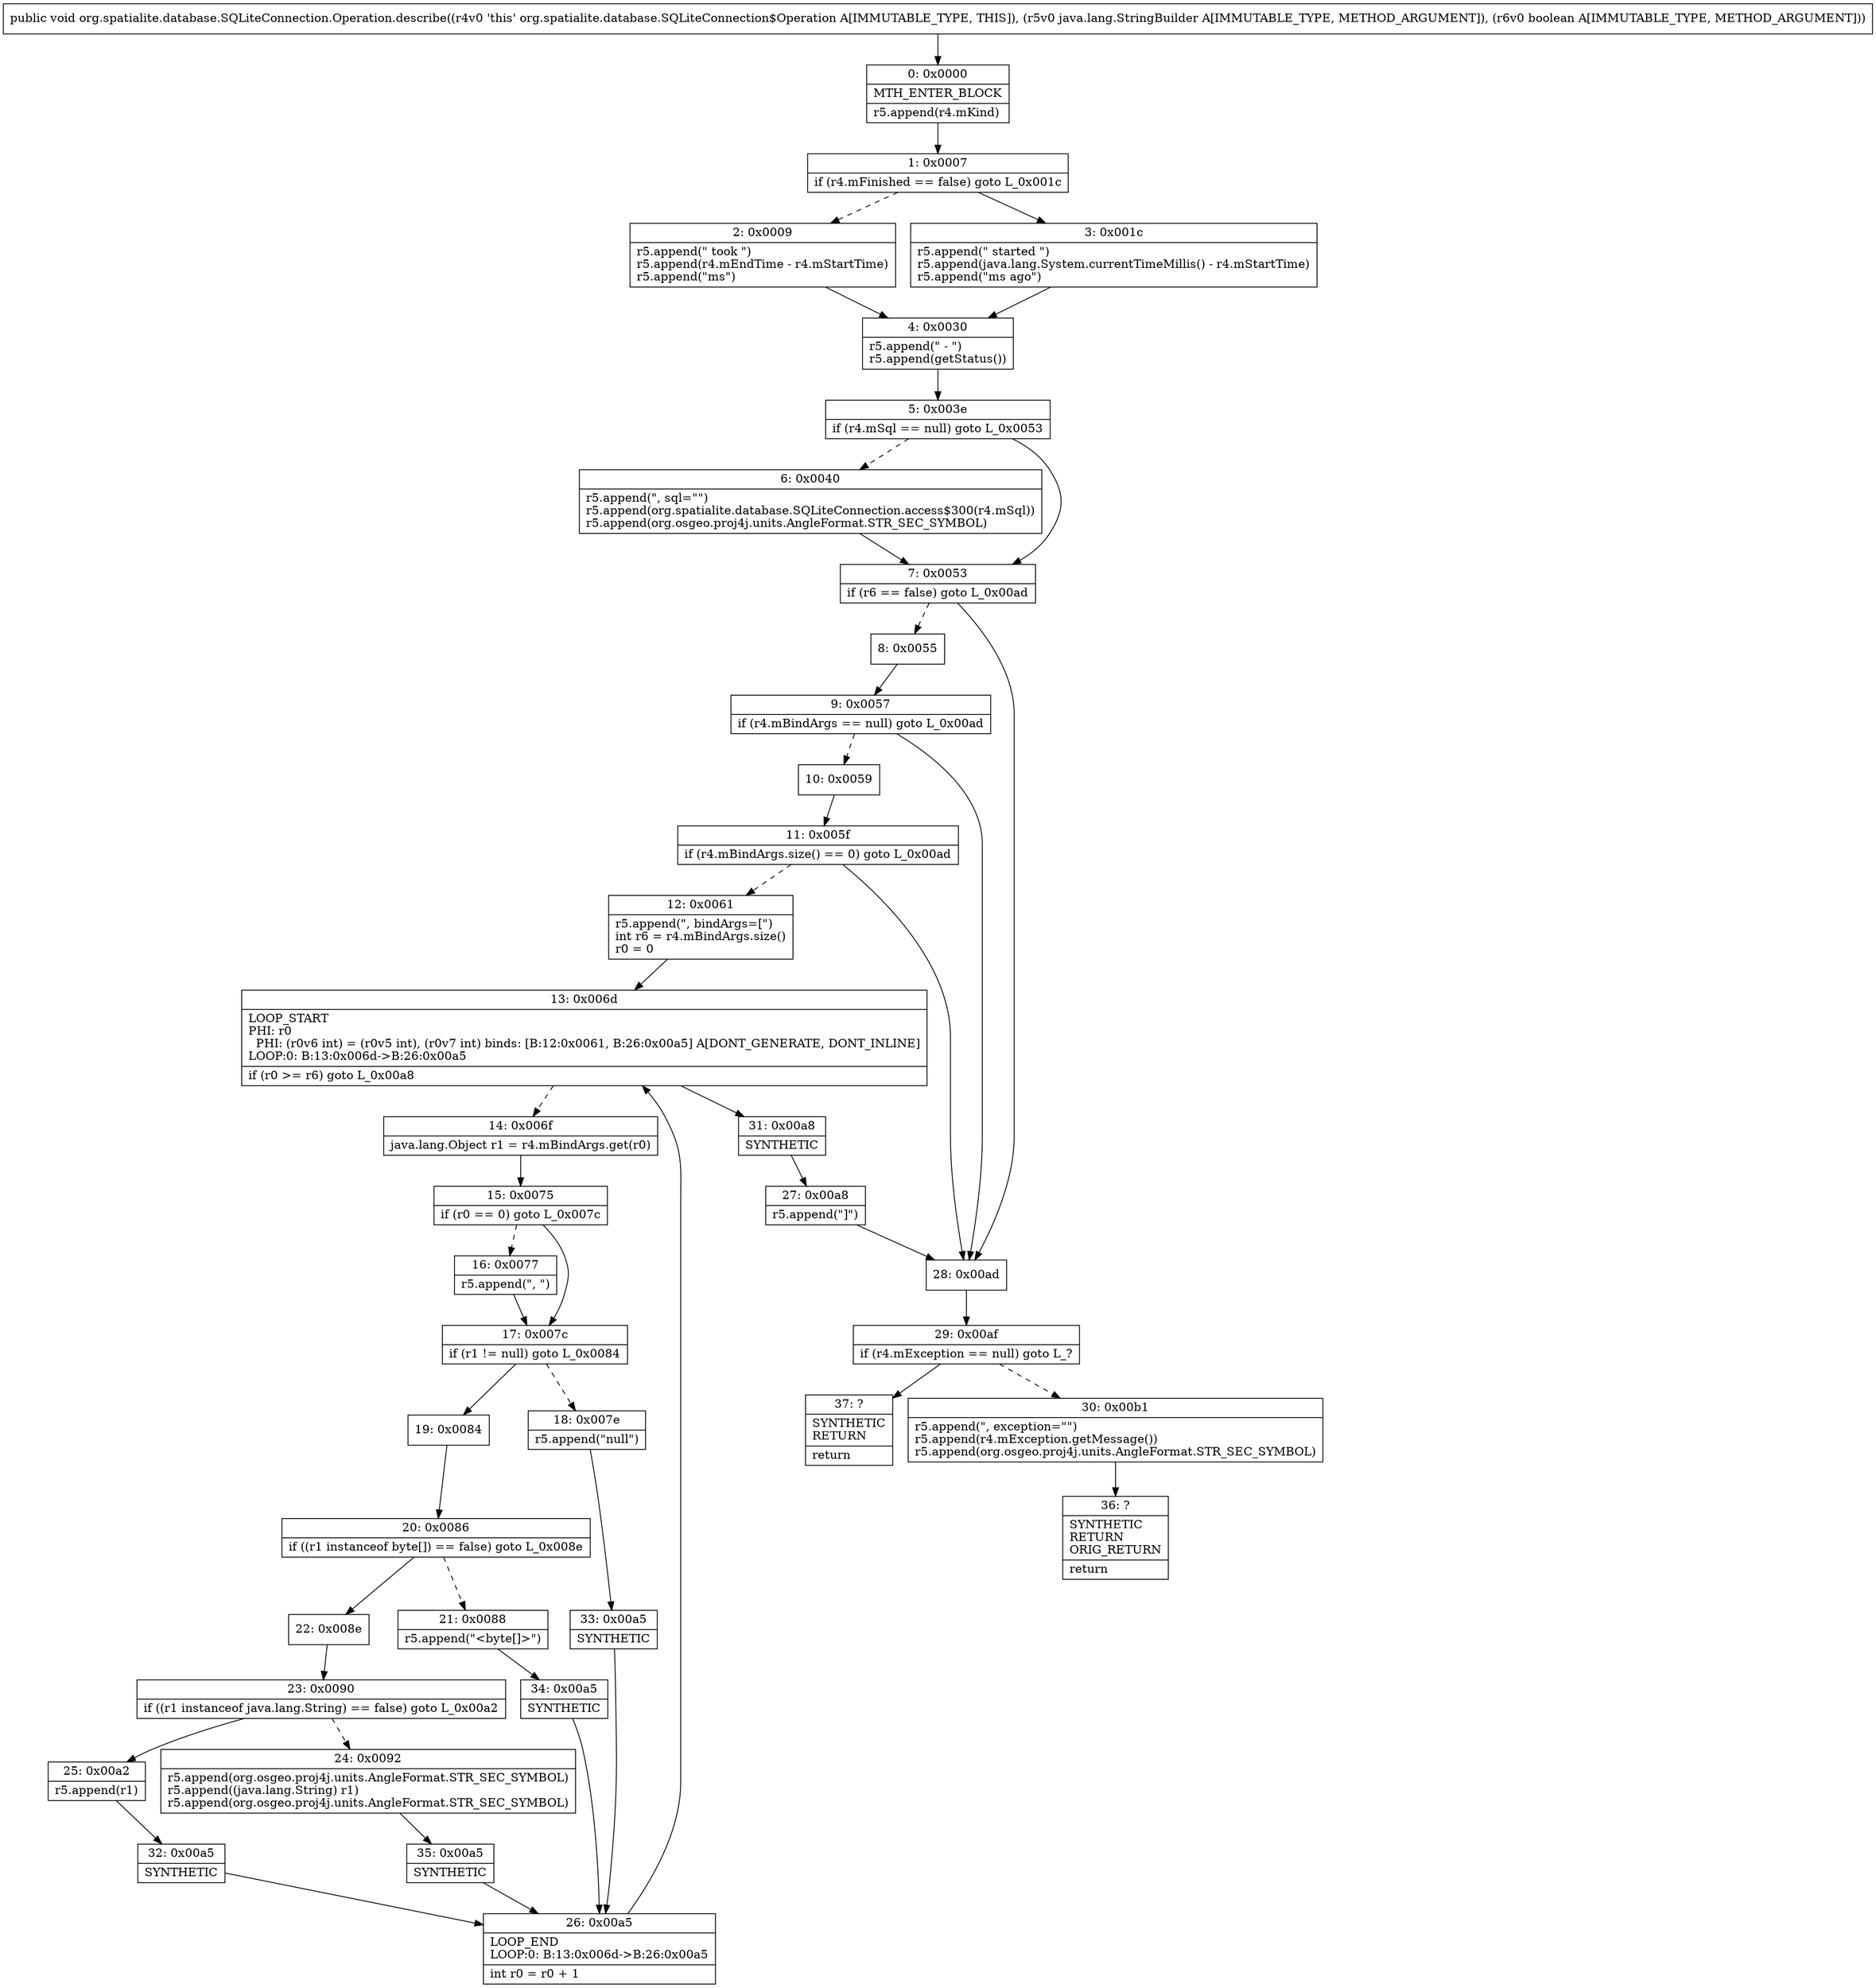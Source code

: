 digraph "CFG fororg.spatialite.database.SQLiteConnection.Operation.describe(Ljava\/lang\/StringBuilder;Z)V" {
Node_0 [shape=record,label="{0\:\ 0x0000|MTH_ENTER_BLOCK\l|r5.append(r4.mKind)\l}"];
Node_1 [shape=record,label="{1\:\ 0x0007|if (r4.mFinished == false) goto L_0x001c\l}"];
Node_2 [shape=record,label="{2\:\ 0x0009|r5.append(\" took \")\lr5.append(r4.mEndTime \- r4.mStartTime)\lr5.append(\"ms\")\l}"];
Node_3 [shape=record,label="{3\:\ 0x001c|r5.append(\" started \")\lr5.append(java.lang.System.currentTimeMillis() \- r4.mStartTime)\lr5.append(\"ms ago\")\l}"];
Node_4 [shape=record,label="{4\:\ 0x0030|r5.append(\" \- \")\lr5.append(getStatus())\l}"];
Node_5 [shape=record,label="{5\:\ 0x003e|if (r4.mSql == null) goto L_0x0053\l}"];
Node_6 [shape=record,label="{6\:\ 0x0040|r5.append(\", sql=\"\")\lr5.append(org.spatialite.database.SQLiteConnection.access$300(r4.mSql))\lr5.append(org.osgeo.proj4j.units.AngleFormat.STR_SEC_SYMBOL)\l}"];
Node_7 [shape=record,label="{7\:\ 0x0053|if (r6 == false) goto L_0x00ad\l}"];
Node_8 [shape=record,label="{8\:\ 0x0055}"];
Node_9 [shape=record,label="{9\:\ 0x0057|if (r4.mBindArgs == null) goto L_0x00ad\l}"];
Node_10 [shape=record,label="{10\:\ 0x0059}"];
Node_11 [shape=record,label="{11\:\ 0x005f|if (r4.mBindArgs.size() == 0) goto L_0x00ad\l}"];
Node_12 [shape=record,label="{12\:\ 0x0061|r5.append(\", bindArgs=[\")\lint r6 = r4.mBindArgs.size()\lr0 = 0\l}"];
Node_13 [shape=record,label="{13\:\ 0x006d|LOOP_START\lPHI: r0 \l  PHI: (r0v6 int) = (r0v5 int), (r0v7 int) binds: [B:12:0x0061, B:26:0x00a5] A[DONT_GENERATE, DONT_INLINE]\lLOOP:0: B:13:0x006d\-\>B:26:0x00a5\l|if (r0 \>= r6) goto L_0x00a8\l}"];
Node_14 [shape=record,label="{14\:\ 0x006f|java.lang.Object r1 = r4.mBindArgs.get(r0)\l}"];
Node_15 [shape=record,label="{15\:\ 0x0075|if (r0 == 0) goto L_0x007c\l}"];
Node_16 [shape=record,label="{16\:\ 0x0077|r5.append(\", \")\l}"];
Node_17 [shape=record,label="{17\:\ 0x007c|if (r1 != null) goto L_0x0084\l}"];
Node_18 [shape=record,label="{18\:\ 0x007e|r5.append(\"null\")\l}"];
Node_19 [shape=record,label="{19\:\ 0x0084}"];
Node_20 [shape=record,label="{20\:\ 0x0086|if ((r1 instanceof byte[]) == false) goto L_0x008e\l}"];
Node_21 [shape=record,label="{21\:\ 0x0088|r5.append(\"\<byte[]\>\")\l}"];
Node_22 [shape=record,label="{22\:\ 0x008e}"];
Node_23 [shape=record,label="{23\:\ 0x0090|if ((r1 instanceof java.lang.String) == false) goto L_0x00a2\l}"];
Node_24 [shape=record,label="{24\:\ 0x0092|r5.append(org.osgeo.proj4j.units.AngleFormat.STR_SEC_SYMBOL)\lr5.append((java.lang.String) r1)\lr5.append(org.osgeo.proj4j.units.AngleFormat.STR_SEC_SYMBOL)\l}"];
Node_25 [shape=record,label="{25\:\ 0x00a2|r5.append(r1)\l}"];
Node_26 [shape=record,label="{26\:\ 0x00a5|LOOP_END\lLOOP:0: B:13:0x006d\-\>B:26:0x00a5\l|int r0 = r0 + 1\l}"];
Node_27 [shape=record,label="{27\:\ 0x00a8|r5.append(\"]\")\l}"];
Node_28 [shape=record,label="{28\:\ 0x00ad}"];
Node_29 [shape=record,label="{29\:\ 0x00af|if (r4.mException == null) goto L_?\l}"];
Node_30 [shape=record,label="{30\:\ 0x00b1|r5.append(\", exception=\"\")\lr5.append(r4.mException.getMessage())\lr5.append(org.osgeo.proj4j.units.AngleFormat.STR_SEC_SYMBOL)\l}"];
Node_31 [shape=record,label="{31\:\ 0x00a8|SYNTHETIC\l}"];
Node_32 [shape=record,label="{32\:\ 0x00a5|SYNTHETIC\l}"];
Node_33 [shape=record,label="{33\:\ 0x00a5|SYNTHETIC\l}"];
Node_34 [shape=record,label="{34\:\ 0x00a5|SYNTHETIC\l}"];
Node_35 [shape=record,label="{35\:\ 0x00a5|SYNTHETIC\l}"];
Node_36 [shape=record,label="{36\:\ ?|SYNTHETIC\lRETURN\lORIG_RETURN\l|return\l}"];
Node_37 [shape=record,label="{37\:\ ?|SYNTHETIC\lRETURN\l|return\l}"];
MethodNode[shape=record,label="{public void org.spatialite.database.SQLiteConnection.Operation.describe((r4v0 'this' org.spatialite.database.SQLiteConnection$Operation A[IMMUTABLE_TYPE, THIS]), (r5v0 java.lang.StringBuilder A[IMMUTABLE_TYPE, METHOD_ARGUMENT]), (r6v0 boolean A[IMMUTABLE_TYPE, METHOD_ARGUMENT])) }"];
MethodNode -> Node_0;
Node_0 -> Node_1;
Node_1 -> Node_2[style=dashed];
Node_1 -> Node_3;
Node_2 -> Node_4;
Node_3 -> Node_4;
Node_4 -> Node_5;
Node_5 -> Node_6[style=dashed];
Node_5 -> Node_7;
Node_6 -> Node_7;
Node_7 -> Node_8[style=dashed];
Node_7 -> Node_28;
Node_8 -> Node_9;
Node_9 -> Node_10[style=dashed];
Node_9 -> Node_28;
Node_10 -> Node_11;
Node_11 -> Node_12[style=dashed];
Node_11 -> Node_28;
Node_12 -> Node_13;
Node_13 -> Node_14[style=dashed];
Node_13 -> Node_31;
Node_14 -> Node_15;
Node_15 -> Node_16[style=dashed];
Node_15 -> Node_17;
Node_16 -> Node_17;
Node_17 -> Node_18[style=dashed];
Node_17 -> Node_19;
Node_18 -> Node_33;
Node_19 -> Node_20;
Node_20 -> Node_21[style=dashed];
Node_20 -> Node_22;
Node_21 -> Node_34;
Node_22 -> Node_23;
Node_23 -> Node_24[style=dashed];
Node_23 -> Node_25;
Node_24 -> Node_35;
Node_25 -> Node_32;
Node_26 -> Node_13;
Node_27 -> Node_28;
Node_28 -> Node_29;
Node_29 -> Node_30[style=dashed];
Node_29 -> Node_37;
Node_30 -> Node_36;
Node_31 -> Node_27;
Node_32 -> Node_26;
Node_33 -> Node_26;
Node_34 -> Node_26;
Node_35 -> Node_26;
}

